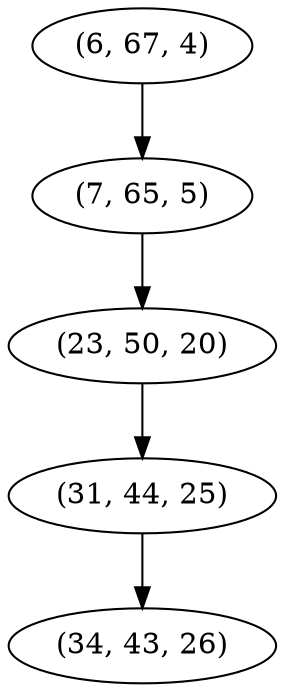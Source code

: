 digraph tree {
    "(6, 67, 4)";
    "(7, 65, 5)";
    "(23, 50, 20)";
    "(31, 44, 25)";
    "(34, 43, 26)";
    "(6, 67, 4)" -> "(7, 65, 5)";
    "(7, 65, 5)" -> "(23, 50, 20)";
    "(23, 50, 20)" -> "(31, 44, 25)";
    "(31, 44, 25)" -> "(34, 43, 26)";
}
